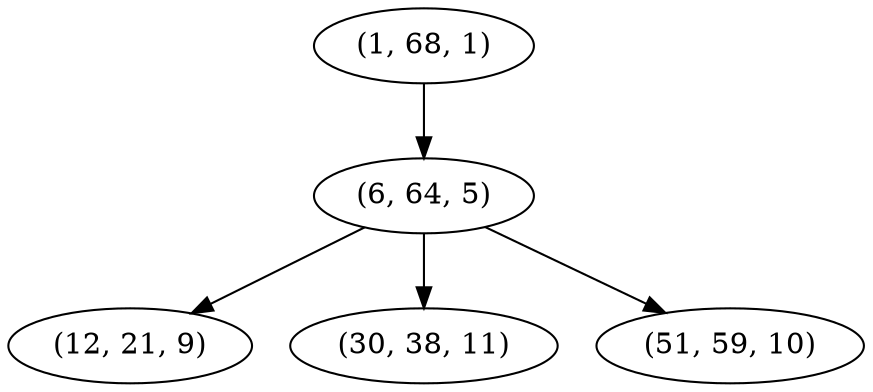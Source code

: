 digraph tree {
    "(1, 68, 1)";
    "(6, 64, 5)";
    "(12, 21, 9)";
    "(30, 38, 11)";
    "(51, 59, 10)";
    "(1, 68, 1)" -> "(6, 64, 5)";
    "(6, 64, 5)" -> "(12, 21, 9)";
    "(6, 64, 5)" -> "(30, 38, 11)";
    "(6, 64, 5)" -> "(51, 59, 10)";
}
